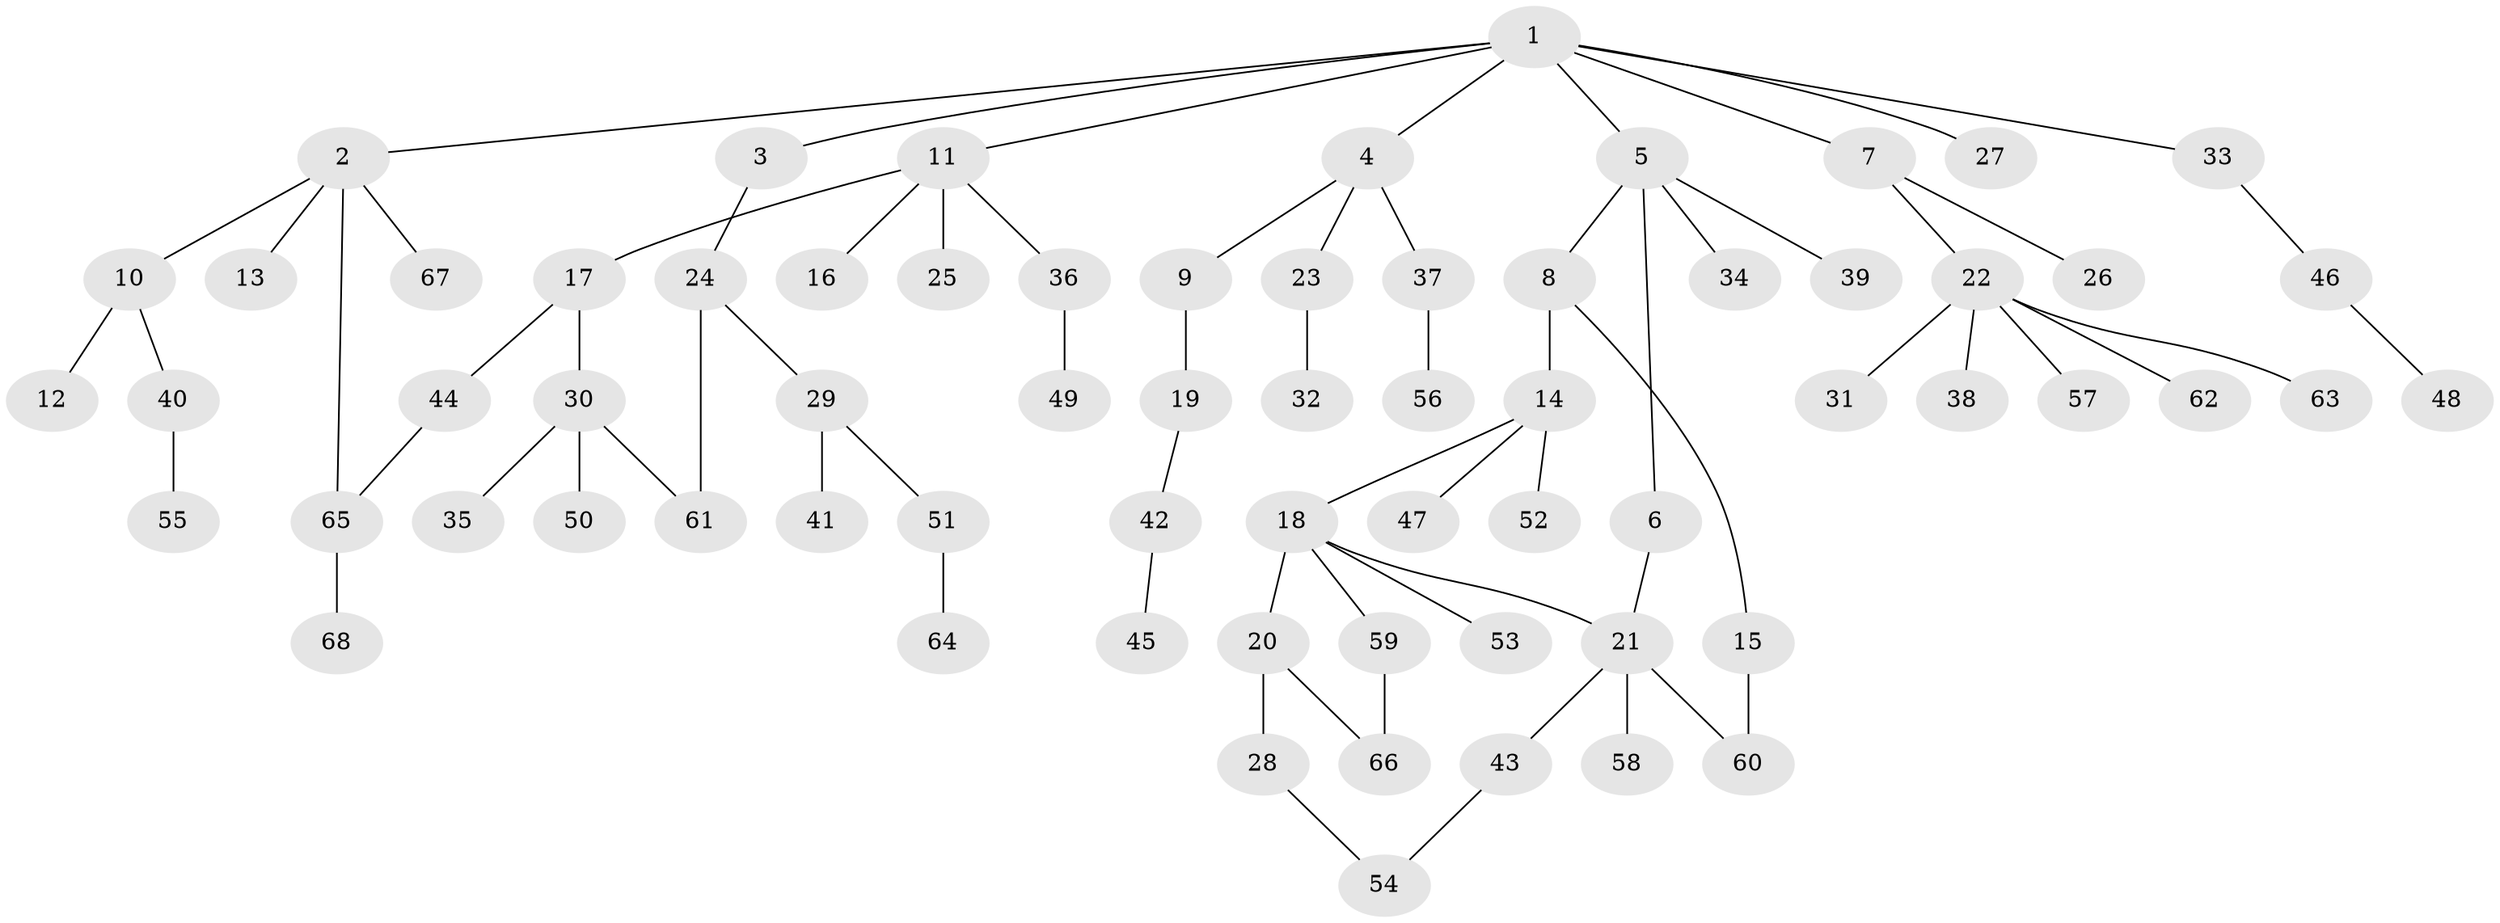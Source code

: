 // coarse degree distribution, {8: 0.02127659574468085, 6: 0.02127659574468085, 2: 0.2127659574468085, 4: 0.06382978723404255, 5: 0.06382978723404255, 3: 0.1276595744680851, 1: 0.48936170212765956}
// Generated by graph-tools (version 1.1) at 2025/41/03/06/25 10:41:29]
// undirected, 68 vertices, 73 edges
graph export_dot {
graph [start="1"]
  node [color=gray90,style=filled];
  1;
  2;
  3;
  4;
  5;
  6;
  7;
  8;
  9;
  10;
  11;
  12;
  13;
  14;
  15;
  16;
  17;
  18;
  19;
  20;
  21;
  22;
  23;
  24;
  25;
  26;
  27;
  28;
  29;
  30;
  31;
  32;
  33;
  34;
  35;
  36;
  37;
  38;
  39;
  40;
  41;
  42;
  43;
  44;
  45;
  46;
  47;
  48;
  49;
  50;
  51;
  52;
  53;
  54;
  55;
  56;
  57;
  58;
  59;
  60;
  61;
  62;
  63;
  64;
  65;
  66;
  67;
  68;
  1 -- 2;
  1 -- 3;
  1 -- 4;
  1 -- 5;
  1 -- 7;
  1 -- 11;
  1 -- 27;
  1 -- 33;
  2 -- 10;
  2 -- 13;
  2 -- 67;
  2 -- 65;
  3 -- 24;
  4 -- 9;
  4 -- 23;
  4 -- 37;
  5 -- 6;
  5 -- 8;
  5 -- 34;
  5 -- 39;
  6 -- 21;
  7 -- 22;
  7 -- 26;
  8 -- 14;
  8 -- 15;
  9 -- 19;
  10 -- 12;
  10 -- 40;
  11 -- 16;
  11 -- 17;
  11 -- 25;
  11 -- 36;
  14 -- 18;
  14 -- 47;
  14 -- 52;
  15 -- 60;
  17 -- 30;
  17 -- 44;
  18 -- 20;
  18 -- 21;
  18 -- 53;
  18 -- 59;
  19 -- 42;
  20 -- 28;
  20 -- 66;
  21 -- 43;
  21 -- 58;
  21 -- 60;
  22 -- 31;
  22 -- 38;
  22 -- 57;
  22 -- 62;
  22 -- 63;
  23 -- 32;
  24 -- 29;
  24 -- 61;
  28 -- 54;
  29 -- 41;
  29 -- 51;
  30 -- 35;
  30 -- 50;
  30 -- 61;
  33 -- 46;
  36 -- 49;
  37 -- 56;
  40 -- 55;
  42 -- 45;
  43 -- 54;
  44 -- 65;
  46 -- 48;
  51 -- 64;
  59 -- 66;
  65 -- 68;
}
